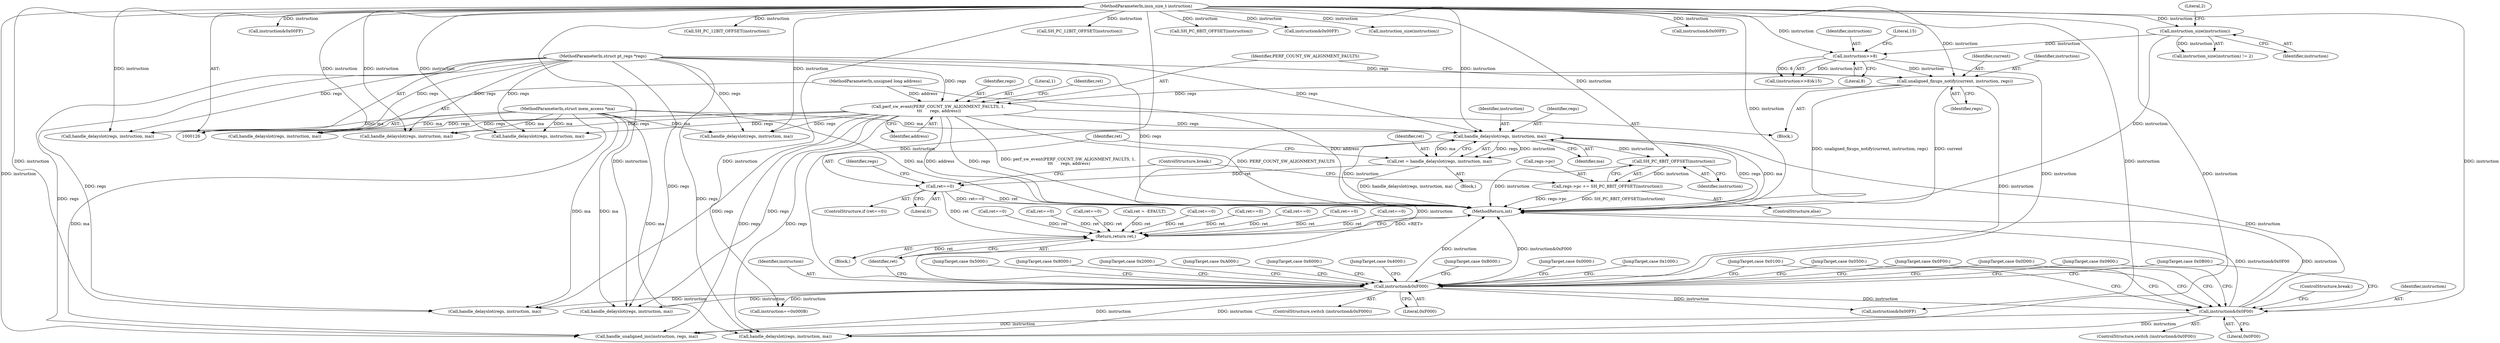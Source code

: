 digraph "0_linux_a8b0ca17b80e92faab46ee7179ba9e99ccb61233_23@pointer" {
"1000350" [label="(Call,handle_delayslot(regs, instruction, ma))"];
"1000166" [label="(Call,perf_sw_event(PERF_COUNT_SW_ALIGNMENT_FAULTS, 1,\n \t\t\t      regs, address))"];
"1000162" [label="(Call,unaligned_fixups_notify(current, instruction, regs))"];
"1000147" [label="(Call,instruction>>8)"];
"1000138" [label="(Call,instruction_size(instruction))"];
"1000127" [label="(MethodParameterIn,insn_size_t instruction)"];
"1000128" [label="(MethodParameterIn,struct pt_regs *regs)"];
"1000131" [label="(MethodParameterIn,unsigned long address)"];
"1000337" [label="(Call,instruction&0x0F00)"];
"1000176" [label="(Call,instruction&0xF000)"];
"1000129" [label="(MethodParameterIn,struct mem_access *ma)"];
"1000348" [label="(Call,ret = handle_delayslot(regs, instruction, ma))"];
"1000355" [label="(Call,ret==0)"];
"1000462" [label="(Return,return ret;)"];
"1000377" [label="(Call,SH_PC_8BIT_OFFSET(instruction))"];
"1000373" [label="(Call,regs->pc += SH_PC_8BIT_OFFSET(instruction))"];
"1000281" [label="(Call,handle_delayslot(regs, instruction, ma))"];
"1000175" [label="(ControlStructure,switch (instruction&0xF000))"];
"1000354" [label="(ControlStructure,if (ret==0))"];
"1000180" [label="(JumpTarget,case 0x0000:)"];
"1000363" [label="(Identifier,regs)"];
"1000140" [label="(Literal,2)"];
"1000462" [label="(Return,return ret;)"];
"1000267" [label="(JumpTarget,case 0x1000:)"];
"1000177" [label="(Identifier,instruction)"];
"1000150" [label="(Literal,15)"];
"1000351" [label="(Identifier,regs)"];
"1000169" [label="(Identifier,regs)"];
"1000331" [label="(JumpTarget,case 0x5000:)"];
"1000378" [label="(Identifier,instruction)"];
"1000297" [label="(Call,instruction&0x00FF)"];
"1000340" [label="(Block,)"];
"1000193" [label="(Call,ret==0)"];
"1000345" [label="(JumpTarget,case 0x0B00:)"];
"1000166" [label="(Call,perf_sw_event(PERF_COUNT_SW_ALIGNMENT_FAULTS, 1,\n \t\t\t      regs, address))"];
"1000335" [label="(JumpTarget,case 0x8000:)"];
"1000213" [label="(Call,handle_delayslot(regs, instruction, ma))"];
"1000385" [label="(Call,handle_delayslot(regs, instruction, ma))"];
"1000182" [label="(Call,instruction==0x000B)"];
"1000350" [label="(Call,handle_delayslot(regs, instruction, ma))"];
"1000424" [label="(Call,ret==0)"];
"1000162" [label="(Call,unaligned_fixups_notify(current, instruction, regs))"];
"1000163" [label="(Identifier,current)"];
"1000129" [label="(MethodParameterIn,struct mem_access *ma)"];
"1000176" [label="(Call,instruction&0xF000)"];
"1000147" [label="(Call,instruction>>8)"];
"1000415" [label="(ControlStructure,break;)"];
"1000274" [label="(Call,instruction&0x00FF)"];
"1000442" [label="(Call,ret==0)"];
"1000431" [label="(Call,SH_PC_12BIT_OFFSET(instruction))"];
"1000128" [label="(MethodParameterIn,struct pt_regs *regs)"];
"1000238" [label="(Call,handle_delayslot(regs, instruction, ma))"];
"1000341" [label="(JumpTarget,case 0x0100:)"];
"1000132" [label="(Block,)"];
"1000463" [label="(Identifier,ret)"];
"1000137" [label="(Call,instruction_size(instruction) != 2)"];
"1000269" [label="(JumpTarget,case 0x2000:)"];
"1000171" [label="(Call,ret = -EFAULT)"];
"1000352" [label="(Identifier,instruction)"];
"1000188" [label="(Call,handle_delayslot(regs, instruction, ma))"];
"1000459" [label="(Call,SH_PC_12BIT_OFFSET(instruction))"];
"1000416" [label="(JumpTarget,case 0xA000:)"];
"1000483" [label="(MethodReturn,int)"];
"1000337" [label="(Call,instruction&0x0F00)"];
"1000336" [label="(ControlStructure,switch (instruction&0x0F00))"];
"1000373" [label="(Call,regs->pc += SH_PC_8BIT_OFFSET(instruction))"];
"1000138" [label="(Call,instruction_size(instruction))"];
"1000353" [label="(Identifier,ma)"];
"1000412" [label="(Call,SH_PC_8BIT_OFFSET(instruction))"];
"1000170" [label="(Identifier,address)"];
"1000374" [label="(Call,regs->pc)"];
"1000206" [label="(Call,instruction&0x00FF)"];
"1000164" [label="(Identifier,instruction)"];
"1000347" [label="(JumpTarget,case 0x0F00:)"];
"1000349" [label="(Identifier,ret)"];
"1000356" [label="(Identifier,ret)"];
"1000357" [label="(Literal,0)"];
"1000165" [label="(Identifier,regs)"];
"1000382" [label="(JumpTarget,case 0x0D00:)"];
"1000309" [label="(Call,ret==0)"];
"1000149" [label="(Literal,8)"];
"1000339" [label="(Literal,0x0F00)"];
"1000479" [label="(Call,instruction_size(instruction))"];
"1000333" [label="(JumpTarget,case 0x6000:)"];
"1000304" [label="(Call,handle_delayslot(regs, instruction, ma))"];
"1000437" [label="(Call,handle_delayslot(regs, instruction, ma))"];
"1000231" [label="(Call,instruction&0x00FF)"];
"1000167" [label="(Identifier,PERF_COUNT_SW_ALIGNMENT_FAULTS)"];
"1000127" [label="(MethodParameterIn,insn_size_t instruction)"];
"1000148" [label="(Identifier,instruction)"];
"1000390" [label="(Call,ret==0)"];
"1000286" [label="(Call,ret==0)"];
"1000146" [label="(Call,(instruction>>8)&15)"];
"1000380" [label="(JumpTarget,case 0x0900:)"];
"1000338" [label="(Identifier,instruction)"];
"1000243" [label="(Call,ret==0)"];
"1000372" [label="(ControlStructure,else)"];
"1000348" [label="(Call,ret = handle_delayslot(regs, instruction, ma))"];
"1000168" [label="(Literal,1)"];
"1000161" [label="(Block,)"];
"1000467" [label="(Call,handle_unaligned_ins(instruction, regs, ma))"];
"1000355" [label="(Call,ret==0)"];
"1000377" [label="(Call,SH_PC_8BIT_OFFSET(instruction))"];
"1000131" [label="(MethodParameterIn,unsigned long address)"];
"1000271" [label="(JumpTarget,case 0x4000:)"];
"1000178" [label="(Literal,0xF000)"];
"1000139" [label="(Identifier,instruction)"];
"1000419" [label="(Call,handle_delayslot(regs, instruction, ma))"];
"1000343" [label="(JumpTarget,case 0x0500:)"];
"1000434" [label="(JumpTarget,case 0xB000:)"];
"1000218" [label="(Call,ret==0)"];
"1000379" [label="(ControlStructure,break;)"];
"1000172" [label="(Identifier,ret)"];
"1000350" -> "1000348"  [label="AST: "];
"1000350" -> "1000353"  [label="CFG: "];
"1000351" -> "1000350"  [label="AST: "];
"1000352" -> "1000350"  [label="AST: "];
"1000353" -> "1000350"  [label="AST: "];
"1000348" -> "1000350"  [label="CFG: "];
"1000350" -> "1000483"  [label="DDG: regs"];
"1000350" -> "1000483"  [label="DDG: ma"];
"1000350" -> "1000483"  [label="DDG: instruction"];
"1000350" -> "1000348"  [label="DDG: regs"];
"1000350" -> "1000348"  [label="DDG: instruction"];
"1000350" -> "1000348"  [label="DDG: ma"];
"1000166" -> "1000350"  [label="DDG: regs"];
"1000128" -> "1000350"  [label="DDG: regs"];
"1000337" -> "1000350"  [label="DDG: instruction"];
"1000176" -> "1000350"  [label="DDG: instruction"];
"1000127" -> "1000350"  [label="DDG: instruction"];
"1000129" -> "1000350"  [label="DDG: ma"];
"1000350" -> "1000377"  [label="DDG: instruction"];
"1000166" -> "1000161"  [label="AST: "];
"1000166" -> "1000170"  [label="CFG: "];
"1000167" -> "1000166"  [label="AST: "];
"1000168" -> "1000166"  [label="AST: "];
"1000169" -> "1000166"  [label="AST: "];
"1000170" -> "1000166"  [label="AST: "];
"1000172" -> "1000166"  [label="CFG: "];
"1000166" -> "1000483"  [label="DDG: regs"];
"1000166" -> "1000483"  [label="DDG: perf_sw_event(PERF_COUNT_SW_ALIGNMENT_FAULTS, 1,\n \t\t\t      regs, address)"];
"1000166" -> "1000483"  [label="DDG: PERF_COUNT_SW_ALIGNMENT_FAULTS"];
"1000166" -> "1000483"  [label="DDG: address"];
"1000162" -> "1000166"  [label="DDG: regs"];
"1000128" -> "1000166"  [label="DDG: regs"];
"1000131" -> "1000166"  [label="DDG: address"];
"1000166" -> "1000188"  [label="DDG: regs"];
"1000166" -> "1000213"  [label="DDG: regs"];
"1000166" -> "1000238"  [label="DDG: regs"];
"1000166" -> "1000281"  [label="DDG: regs"];
"1000166" -> "1000304"  [label="DDG: regs"];
"1000166" -> "1000385"  [label="DDG: regs"];
"1000166" -> "1000419"  [label="DDG: regs"];
"1000166" -> "1000437"  [label="DDG: regs"];
"1000166" -> "1000467"  [label="DDG: regs"];
"1000162" -> "1000161"  [label="AST: "];
"1000162" -> "1000165"  [label="CFG: "];
"1000163" -> "1000162"  [label="AST: "];
"1000164" -> "1000162"  [label="AST: "];
"1000165" -> "1000162"  [label="AST: "];
"1000167" -> "1000162"  [label="CFG: "];
"1000162" -> "1000483"  [label="DDG: current"];
"1000162" -> "1000483"  [label="DDG: unaligned_fixups_notify(current, instruction, regs)"];
"1000147" -> "1000162"  [label="DDG: instruction"];
"1000127" -> "1000162"  [label="DDG: instruction"];
"1000128" -> "1000162"  [label="DDG: regs"];
"1000162" -> "1000176"  [label="DDG: instruction"];
"1000147" -> "1000146"  [label="AST: "];
"1000147" -> "1000149"  [label="CFG: "];
"1000148" -> "1000147"  [label="AST: "];
"1000149" -> "1000147"  [label="AST: "];
"1000150" -> "1000147"  [label="CFG: "];
"1000147" -> "1000146"  [label="DDG: instruction"];
"1000147" -> "1000146"  [label="DDG: 8"];
"1000138" -> "1000147"  [label="DDG: instruction"];
"1000127" -> "1000147"  [label="DDG: instruction"];
"1000147" -> "1000176"  [label="DDG: instruction"];
"1000138" -> "1000137"  [label="AST: "];
"1000138" -> "1000139"  [label="CFG: "];
"1000139" -> "1000138"  [label="AST: "];
"1000140" -> "1000138"  [label="CFG: "];
"1000138" -> "1000483"  [label="DDG: instruction"];
"1000138" -> "1000137"  [label="DDG: instruction"];
"1000127" -> "1000138"  [label="DDG: instruction"];
"1000127" -> "1000126"  [label="AST: "];
"1000127" -> "1000483"  [label="DDG: instruction"];
"1000127" -> "1000176"  [label="DDG: instruction"];
"1000127" -> "1000182"  [label="DDG: instruction"];
"1000127" -> "1000188"  [label="DDG: instruction"];
"1000127" -> "1000206"  [label="DDG: instruction"];
"1000127" -> "1000213"  [label="DDG: instruction"];
"1000127" -> "1000231"  [label="DDG: instruction"];
"1000127" -> "1000238"  [label="DDG: instruction"];
"1000127" -> "1000274"  [label="DDG: instruction"];
"1000127" -> "1000281"  [label="DDG: instruction"];
"1000127" -> "1000297"  [label="DDG: instruction"];
"1000127" -> "1000304"  [label="DDG: instruction"];
"1000127" -> "1000337"  [label="DDG: instruction"];
"1000127" -> "1000377"  [label="DDG: instruction"];
"1000127" -> "1000385"  [label="DDG: instruction"];
"1000127" -> "1000412"  [label="DDG: instruction"];
"1000127" -> "1000419"  [label="DDG: instruction"];
"1000127" -> "1000431"  [label="DDG: instruction"];
"1000127" -> "1000437"  [label="DDG: instruction"];
"1000127" -> "1000459"  [label="DDG: instruction"];
"1000127" -> "1000467"  [label="DDG: instruction"];
"1000127" -> "1000479"  [label="DDG: instruction"];
"1000128" -> "1000126"  [label="AST: "];
"1000128" -> "1000483"  [label="DDG: regs"];
"1000128" -> "1000188"  [label="DDG: regs"];
"1000128" -> "1000213"  [label="DDG: regs"];
"1000128" -> "1000238"  [label="DDG: regs"];
"1000128" -> "1000281"  [label="DDG: regs"];
"1000128" -> "1000304"  [label="DDG: regs"];
"1000128" -> "1000385"  [label="DDG: regs"];
"1000128" -> "1000419"  [label="DDG: regs"];
"1000128" -> "1000437"  [label="DDG: regs"];
"1000128" -> "1000467"  [label="DDG: regs"];
"1000131" -> "1000126"  [label="AST: "];
"1000131" -> "1000483"  [label="DDG: address"];
"1000337" -> "1000336"  [label="AST: "];
"1000337" -> "1000339"  [label="CFG: "];
"1000338" -> "1000337"  [label="AST: "];
"1000339" -> "1000337"  [label="AST: "];
"1000341" -> "1000337"  [label="CFG: "];
"1000343" -> "1000337"  [label="CFG: "];
"1000345" -> "1000337"  [label="CFG: "];
"1000347" -> "1000337"  [label="CFG: "];
"1000380" -> "1000337"  [label="CFG: "];
"1000382" -> "1000337"  [label="CFG: "];
"1000415" -> "1000337"  [label="CFG: "];
"1000337" -> "1000483"  [label="DDG: instruction"];
"1000337" -> "1000483"  [label="DDG: instruction&0x0F00"];
"1000176" -> "1000337"  [label="DDG: instruction"];
"1000337" -> "1000385"  [label="DDG: instruction"];
"1000337" -> "1000467"  [label="DDG: instruction"];
"1000176" -> "1000175"  [label="AST: "];
"1000176" -> "1000178"  [label="CFG: "];
"1000177" -> "1000176"  [label="AST: "];
"1000178" -> "1000176"  [label="AST: "];
"1000180" -> "1000176"  [label="CFG: "];
"1000267" -> "1000176"  [label="CFG: "];
"1000269" -> "1000176"  [label="CFG: "];
"1000271" -> "1000176"  [label="CFG: "];
"1000331" -> "1000176"  [label="CFG: "];
"1000333" -> "1000176"  [label="CFG: "];
"1000335" -> "1000176"  [label="CFG: "];
"1000341" -> "1000176"  [label="CFG: "];
"1000343" -> "1000176"  [label="CFG: "];
"1000345" -> "1000176"  [label="CFG: "];
"1000347" -> "1000176"  [label="CFG: "];
"1000380" -> "1000176"  [label="CFG: "];
"1000382" -> "1000176"  [label="CFG: "];
"1000416" -> "1000176"  [label="CFG: "];
"1000434" -> "1000176"  [label="CFG: "];
"1000463" -> "1000176"  [label="CFG: "];
"1000176" -> "1000483"  [label="DDG: instruction&0xF000"];
"1000176" -> "1000483"  [label="DDG: instruction"];
"1000176" -> "1000182"  [label="DDG: instruction"];
"1000176" -> "1000274"  [label="DDG: instruction"];
"1000176" -> "1000385"  [label="DDG: instruction"];
"1000176" -> "1000419"  [label="DDG: instruction"];
"1000176" -> "1000437"  [label="DDG: instruction"];
"1000176" -> "1000467"  [label="DDG: instruction"];
"1000129" -> "1000126"  [label="AST: "];
"1000129" -> "1000483"  [label="DDG: ma"];
"1000129" -> "1000188"  [label="DDG: ma"];
"1000129" -> "1000213"  [label="DDG: ma"];
"1000129" -> "1000238"  [label="DDG: ma"];
"1000129" -> "1000281"  [label="DDG: ma"];
"1000129" -> "1000304"  [label="DDG: ma"];
"1000129" -> "1000385"  [label="DDG: ma"];
"1000129" -> "1000419"  [label="DDG: ma"];
"1000129" -> "1000437"  [label="DDG: ma"];
"1000129" -> "1000467"  [label="DDG: ma"];
"1000348" -> "1000340"  [label="AST: "];
"1000349" -> "1000348"  [label="AST: "];
"1000356" -> "1000348"  [label="CFG: "];
"1000348" -> "1000483"  [label="DDG: handle_delayslot(regs, instruction, ma)"];
"1000348" -> "1000355"  [label="DDG: ret"];
"1000355" -> "1000354"  [label="AST: "];
"1000355" -> "1000357"  [label="CFG: "];
"1000356" -> "1000355"  [label="AST: "];
"1000357" -> "1000355"  [label="AST: "];
"1000363" -> "1000355"  [label="CFG: "];
"1000379" -> "1000355"  [label="CFG: "];
"1000355" -> "1000483"  [label="DDG: ret"];
"1000355" -> "1000483"  [label="DDG: ret==0"];
"1000355" -> "1000462"  [label="DDG: ret"];
"1000462" -> "1000132"  [label="AST: "];
"1000462" -> "1000463"  [label="CFG: "];
"1000463" -> "1000462"  [label="AST: "];
"1000483" -> "1000462"  [label="CFG: "];
"1000462" -> "1000483"  [label="DDG: <RET>"];
"1000463" -> "1000462"  [label="DDG: ret"];
"1000309" -> "1000462"  [label="DDG: ret"];
"1000171" -> "1000462"  [label="DDG: ret"];
"1000193" -> "1000462"  [label="DDG: ret"];
"1000442" -> "1000462"  [label="DDG: ret"];
"1000286" -> "1000462"  [label="DDG: ret"];
"1000218" -> "1000462"  [label="DDG: ret"];
"1000424" -> "1000462"  [label="DDG: ret"];
"1000243" -> "1000462"  [label="DDG: ret"];
"1000390" -> "1000462"  [label="DDG: ret"];
"1000377" -> "1000373"  [label="AST: "];
"1000377" -> "1000378"  [label="CFG: "];
"1000378" -> "1000377"  [label="AST: "];
"1000373" -> "1000377"  [label="CFG: "];
"1000377" -> "1000483"  [label="DDG: instruction"];
"1000377" -> "1000373"  [label="DDG: instruction"];
"1000373" -> "1000372"  [label="AST: "];
"1000374" -> "1000373"  [label="AST: "];
"1000379" -> "1000373"  [label="CFG: "];
"1000373" -> "1000483"  [label="DDG: SH_PC_8BIT_OFFSET(instruction)"];
"1000373" -> "1000483"  [label="DDG: regs->pc"];
}

